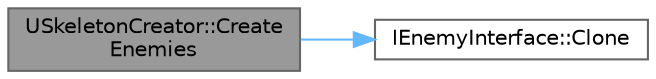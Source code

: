 digraph "USkeletonCreator::CreateEnemies"
{
 // LATEX_PDF_SIZE
  bgcolor="transparent";
  edge [fontname=Helvetica,fontsize=10,labelfontname=Helvetica,labelfontsize=10];
  node [fontname=Helvetica,fontsize=10,shape=box,height=0.2,width=0.4];
  rankdir="LR";
  Node1 [id="Node000001",label="USkeletonCreator::Create\lEnemies",height=0.2,width=0.4,color="gray40", fillcolor="grey60", style="filled", fontcolor="black",tooltip=" "];
  Node1 -> Node2 [id="edge2_Node000001_Node000002",color="steelblue1",style="solid",tooltip=" "];
  Node2 [id="Node000002",label="IEnemyInterface::Clone",height=0.2,width=0.4,color="grey40", fillcolor="white", style="filled",URL="$class_i_enemy_interface.html#a98d486091ebc148603eb8e2417c45721",tooltip=" "];
}
